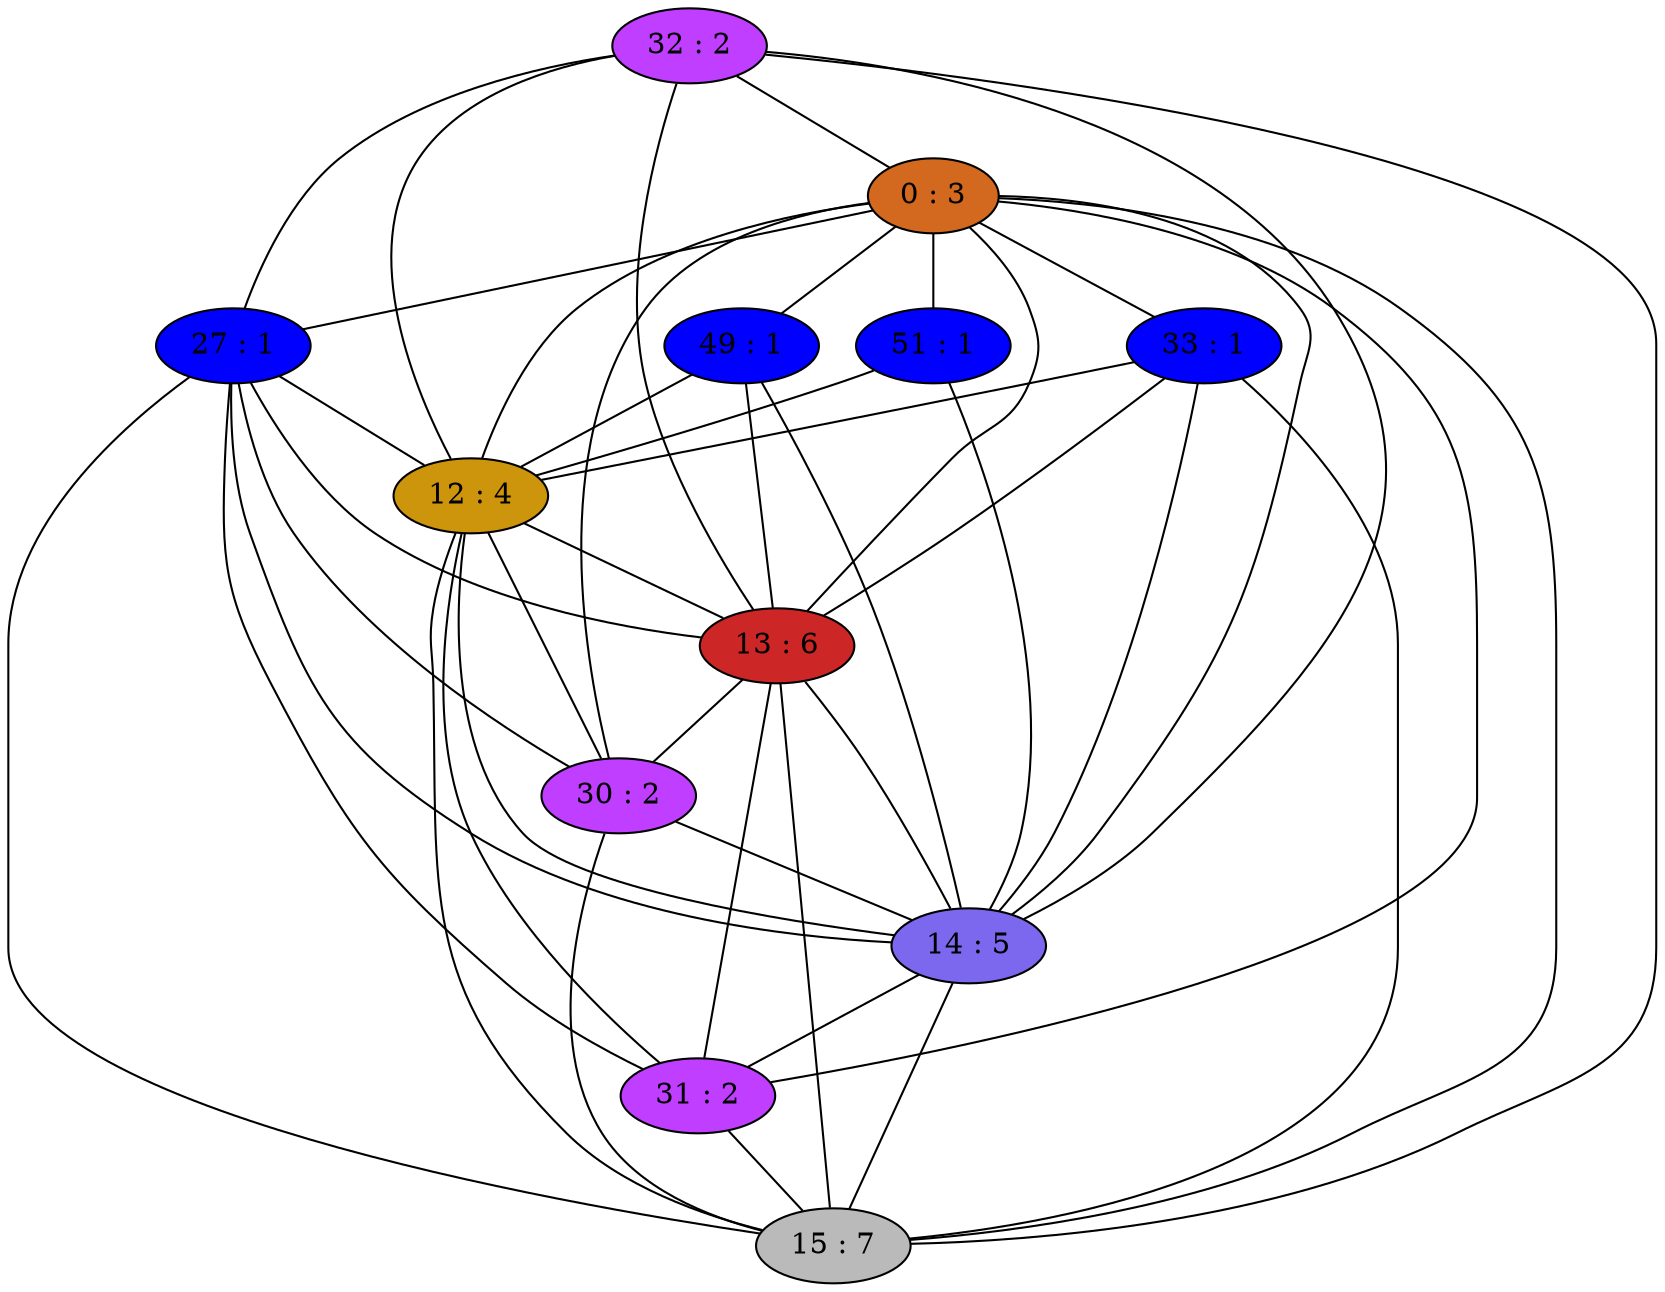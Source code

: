 strict graph {
32[label="32 : 2" style=filled fillcolor="darkorchid1"];
32 -- 0
32 -- 27
32 -- 12
32 -- 13
32 -- 14
32 -- 15
0[label="0 : 3" style=filled fillcolor="chocolate"];
0 -- 32
0 -- 49
0 -- 33
0 -- 51
0 -- 27
0 -- 12
0 -- 13
0 -- 30
0 -- 14
0 -- 31
0 -- 15
33[label="33 : 1" style=filled fillcolor="blue1"];
33 -- 0
33 -- 12
33 -- 13
33 -- 14
33 -- 15
49[label="49 : 1" style=filled fillcolor="blue1"];
49 -- 0
49 -- 12
49 -- 13
49 -- 14
51[label="51 : 1" style=filled fillcolor="blue1"];
51 -- 0
51 -- 12
51 -- 14
27[label="27 : 1" style=filled fillcolor="blue1"];
27 -- 32
27 -- 0
27 -- 12
27 -- 13
27 -- 30
27 -- 14
27 -- 31
27 -- 15
12[label="12 : 4" style=filled fillcolor="darkgoldenrod3"];
12 -- 32
12 -- 0
12 -- 49
12 -- 33
12 -- 51
12 -- 27
12 -- 13
12 -- 30
12 -- 14
12 -- 31
12 -- 15
13[label="13 : 6" style=filled fillcolor="firebrick3"];
13 -- 32
13 -- 0
13 -- 49
13 -- 33
13 -- 27
13 -- 12
13 -- 30
13 -- 14
13 -- 31
13 -- 15
30[label="30 : 2" style=filled fillcolor="darkorchid1"];
30 -- 0
30 -- 27
30 -- 12
30 -- 13
30 -- 14
30 -- 15
14[label="14 : 5" style=filled fillcolor="mediumslateblue"];
14 -- 32
14 -- 0
14 -- 49
14 -- 33
14 -- 51
14 -- 27
14 -- 12
14 -- 13
14 -- 30
14 -- 31
14 -- 15
31[label="31 : 2" style=filled fillcolor="darkorchid1"];
31 -- 0
31 -- 27
31 -- 12
31 -- 13
31 -- 14
31 -- 15
15[label="15 : 7" style=filled fillcolor="gray73"];
15 -- 32
15 -- 0
15 -- 33
15 -- 27
15 -- 12
15 -- 13
15 -- 30
15 -- 14
15 -- 31
}